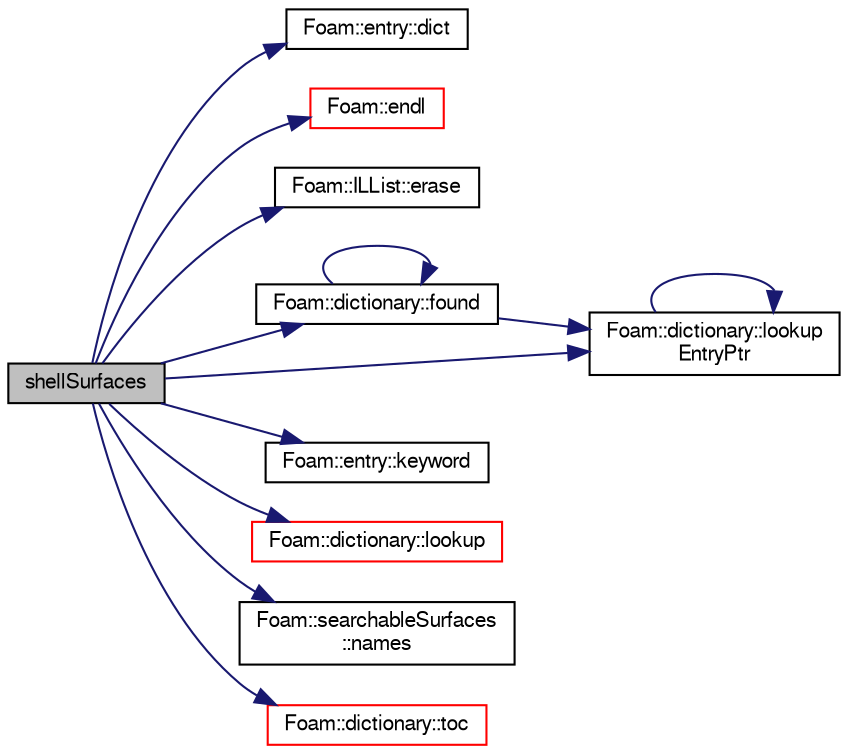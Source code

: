 digraph "shellSurfaces"
{
  bgcolor="transparent";
  edge [fontname="FreeSans",fontsize="10",labelfontname="FreeSans",labelfontsize="10"];
  node [fontname="FreeSans",fontsize="10",shape=record];
  rankdir="LR";
  Node0 [label="shellSurfaces",height=0.2,width=0.4,color="black", fillcolor="grey75", style="filled", fontcolor="black"];
  Node0 -> Node1 [color="midnightblue",fontsize="10",style="solid",fontname="FreeSans"];
  Node1 [label="Foam::entry::dict",height=0.2,width=0.4,color="black",URL="$a26022.html#abd246c36ef3a3776f7d6e517dc9621af",tooltip="Return dictionary if this entry is a dictionary. "];
  Node0 -> Node2 [color="midnightblue",fontsize="10",style="solid",fontname="FreeSans"];
  Node2 [label="Foam::endl",height=0.2,width=0.4,color="red",URL="$a21124.html#a2db8fe02a0d3909e9351bb4275b23ce4",tooltip="Add newline and flush stream. "];
  Node0 -> Node4 [color="midnightblue",fontsize="10",style="solid",fontname="FreeSans"];
  Node4 [label="Foam::ILList::erase",height=0.2,width=0.4,color="black",URL="$a25758.html#a4e7f8058323d26d5d980c27ef734d8bb",tooltip="Remove the specified element from the list and delete it. "];
  Node0 -> Node5 [color="midnightblue",fontsize="10",style="solid",fontname="FreeSans"];
  Node5 [label="Foam::dictionary::found",height=0.2,width=0.4,color="black",URL="$a26014.html#adcd3d5d43253006ef145e56b43025d28",tooltip="Search dictionary for given keyword. "];
  Node5 -> Node5 [color="midnightblue",fontsize="10",style="solid",fontname="FreeSans"];
  Node5 -> Node6 [color="midnightblue",fontsize="10",style="solid",fontname="FreeSans"];
  Node6 [label="Foam::dictionary::lookup\lEntryPtr",height=0.2,width=0.4,color="black",URL="$a26014.html#a63ca8c5575e79a6e04b8a1e1c4c1d958",tooltip="Find and return an entry data stream pointer if present. "];
  Node6 -> Node6 [color="midnightblue",fontsize="10",style="solid",fontname="FreeSans"];
  Node0 -> Node7 [color="midnightblue",fontsize="10",style="solid",fontname="FreeSans"];
  Node7 [label="Foam::entry::keyword",height=0.2,width=0.4,color="black",URL="$a26022.html#a524d765e79e84690b9c13f55191b85c7",tooltip="Return keyword. "];
  Node0 -> Node8 [color="midnightblue",fontsize="10",style="solid",fontname="FreeSans"];
  Node8 [label="Foam::dictionary::lookup",height=0.2,width=0.4,color="red",URL="$a26014.html#a6a0727fa523e48977e27348663def509",tooltip="Find and return an entry data stream. "];
  Node0 -> Node6 [color="midnightblue",fontsize="10",style="solid",fontname="FreeSans"];
  Node0 -> Node304 [color="midnightblue",fontsize="10",style="solid",fontname="FreeSans"];
  Node304 [label="Foam::searchableSurfaces\l::names",height=0.2,width=0.4,color="black",URL="$a25246.html#a27d373299f0deccc315cf7b63994d8f9"];
  Node0 -> Node305 [color="midnightblue",fontsize="10",style="solid",fontname="FreeSans"];
  Node305 [label="Foam::dictionary::toc",height=0.2,width=0.4,color="red",URL="$a26014.html#adcaf1538d9b6dbeb843d6832814de549",tooltip="Return the table of contents. "];
}
